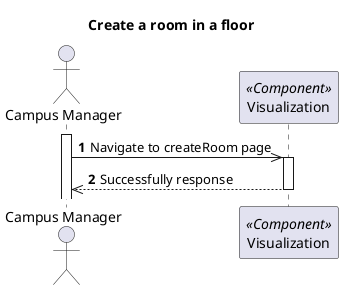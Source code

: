 @startuml
'https://plantuml.com/sequence-diagram

autonumber
skinparam packageStyle rect

title Create a room in a floor

actor "Campus Manager" as CM
participant "Visualization" as MD <<Component>>

activate CM
CM->> MD : Navigate to createRoom page

activate MD
CM<<--MD : Successfully response

deactivate MD


@enduml
